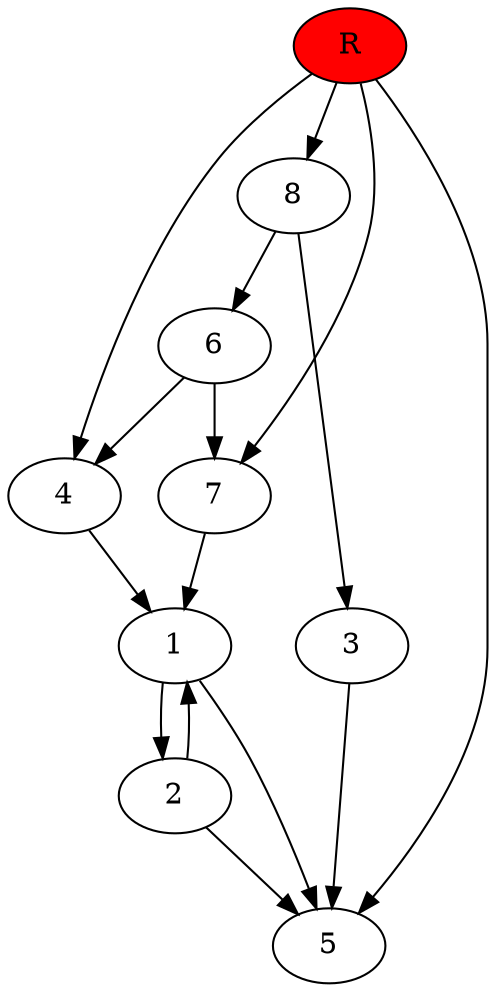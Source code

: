 digraph prb78039 {
	1
	2
	3
	4
	5
	6
	7
	8
	R [fillcolor="#ff0000" style=filled]
	1 -> 2
	1 -> 5
	2 -> 1
	2 -> 5
	3 -> 5
	4 -> 1
	6 -> 4
	6 -> 7
	7 -> 1
	8 -> 3
	8 -> 6
	R -> 4
	R -> 5
	R -> 7
	R -> 8
}
